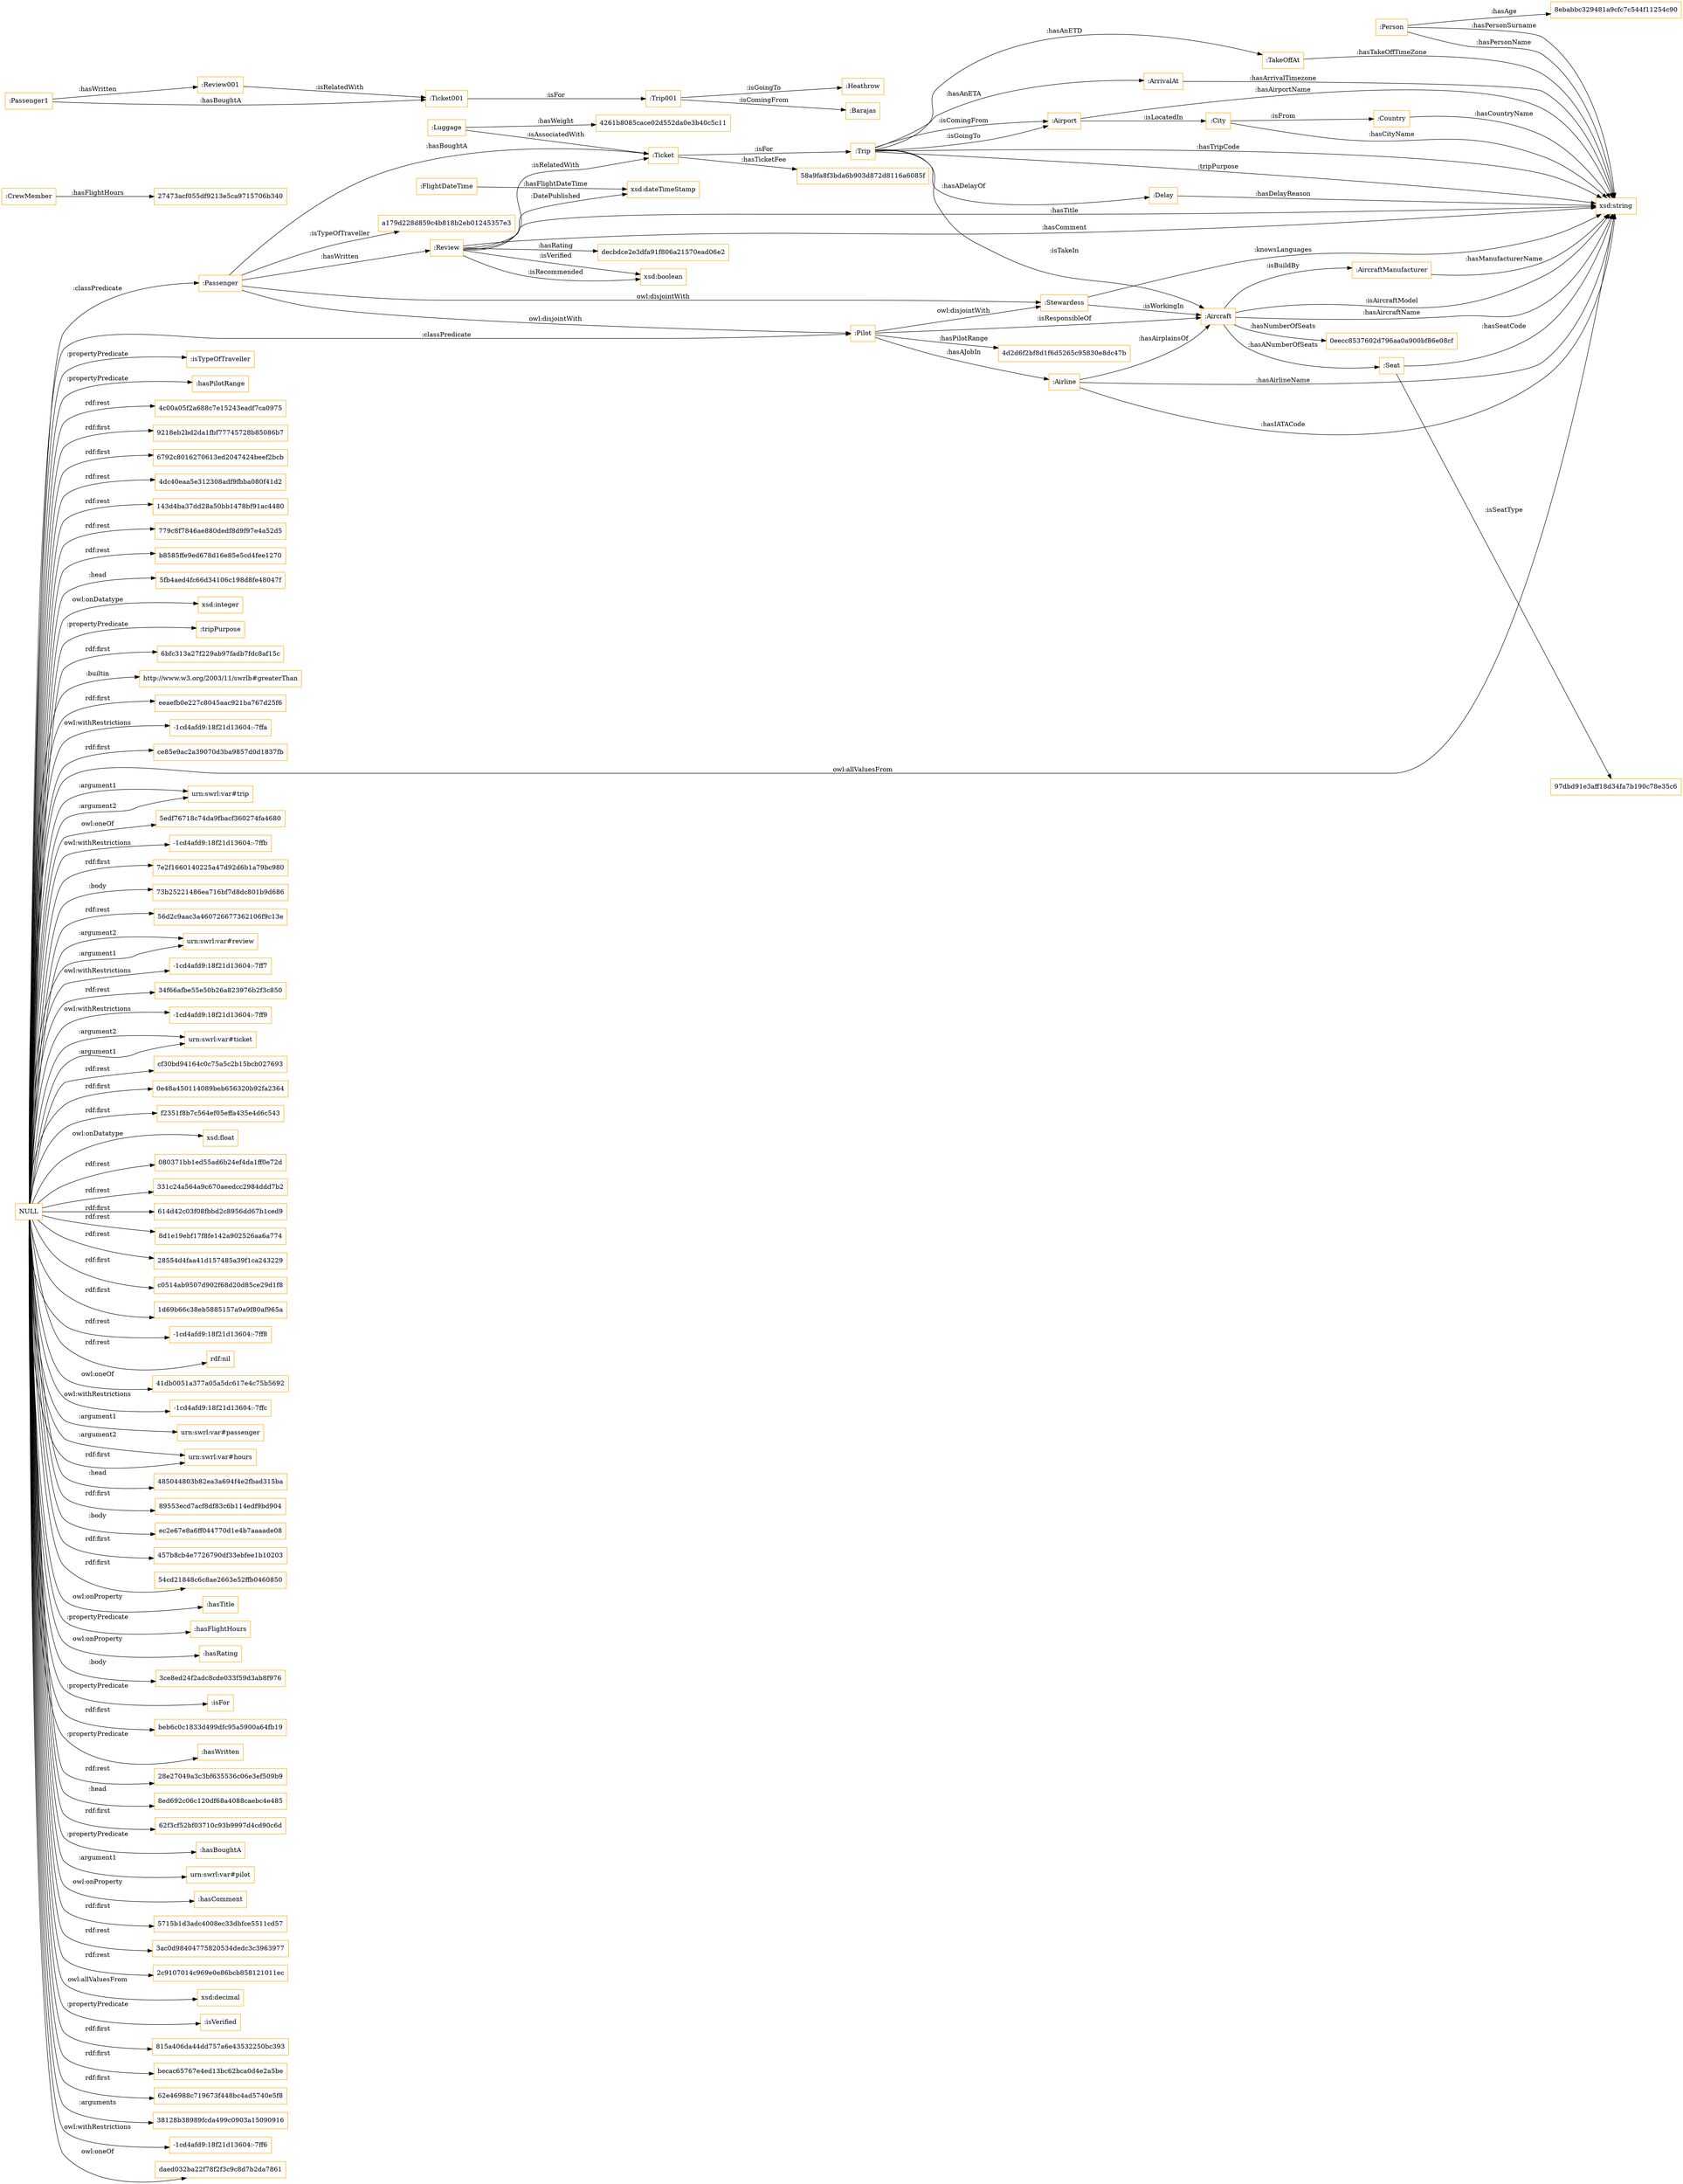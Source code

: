 digraph ar2dtool_diagram { 
rankdir=LR;
size="1501"
node [shape = rectangle, color="orange"]; ":Delay" ":FlightDateTime" ":CrewMember" ":City" ":Person" ":AircraftManufacturer" ":Aircraft" ":Review" ":Trip" ":Passenger" ":Seat" ":TakeOffAt" ":Pilot" ":Airline" ":ArrivalAt" ":Country" ":Ticket" ":Airport" ":Luggage" ":Stewardess" ; /*classes style*/
	"NULL" -> ":isTypeOfTraveller" [ label = ":propertyPredicate" ];
	"NULL" -> ":hasPilotRange" [ label = ":propertyPredicate" ];
	"NULL" -> "4c00a05f2a688c7e15243eadf7ca0975" [ label = "rdf:rest" ];
	"NULL" -> "9218eb2bd2da1fbf77745728b85086b7" [ label = "rdf:first" ];
	"NULL" -> "6792c8016270613ed2047424beef2bcb" [ label = "rdf:first" ];
	"NULL" -> "4dc40eaa5e312308adf9fbba080f41d2" [ label = "rdf:rest" ];
	"NULL" -> "143d4ba37dd28a50bb1478bf91ac4480" [ label = "rdf:rest" ];
	"NULL" -> "779c8f7846ae880dedf8d9f97e4a52d5" [ label = "rdf:rest" ];
	"NULL" -> "b8585ffe9ed678d16e85e5cd4fee1270" [ label = "rdf:rest" ];
	"NULL" -> "5fb4aed4fc66d34106c198d8fe48047f" [ label = ":head" ];
	"NULL" -> "xsd:integer" [ label = "owl:onDatatype" ];
	"NULL" -> ":tripPurpose" [ label = ":propertyPredicate" ];
	"NULL" -> "6bfc313a27f229ab97fadb7fdc8af15c" [ label = "rdf:first" ];
	"NULL" -> "http://www.w3.org/2003/11/swrlb#greaterThan" [ label = ":builtin" ];
	"NULL" -> "eeaefb0e227c8045aac921ba767d25f6" [ label = "rdf:first" ];
	"NULL" -> "-1cd4afd9:18f21d13604:-7ffa" [ label = "owl:withRestrictions" ];
	"NULL" -> "ce85e9ac2a39070d3ba9857d0d1837fb" [ label = "rdf:first" ];
	"NULL" -> "xsd:string" [ label = "owl:allValuesFrom" ];
	"NULL" -> "urn:swrl:var#trip" [ label = ":argument2" ];
	"NULL" -> "5edf76718c74da9fbacf360274fa4680" [ label = "owl:oneOf" ];
	"NULL" -> "-1cd4afd9:18f21d13604:-7ffb" [ label = "owl:withRestrictions" ];
	"NULL" -> "7e2f1660140225a47d92d6b1a79bc980" [ label = "rdf:first" ];
	"NULL" -> "73b25221486ea716bf7d8dc801b9d686" [ label = ":body" ];
	"NULL" -> "56d2c9aac3a460726677362106f9c13e" [ label = "rdf:rest" ];
	"NULL" -> ":Passenger" [ label = ":classPredicate" ];
	"NULL" -> "urn:swrl:var#review" [ label = ":argument1" ];
	"NULL" -> "-1cd4afd9:18f21d13604:-7ff7" [ label = "owl:withRestrictions" ];
	"NULL" -> "34f66afbe55e50b26a823976b2f3c850" [ label = "rdf:rest" ];
	"NULL" -> "-1cd4afd9:18f21d13604:-7ff9" [ label = "owl:withRestrictions" ];
	"NULL" -> "urn:swrl:var#ticket" [ label = ":argument1" ];
	"NULL" -> "urn:swrl:var#ticket" [ label = ":argument2" ];
	"NULL" -> "cf30bd94164c0c75a5c2b15bcb027693" [ label = "rdf:rest" ];
	"NULL" -> "0e48a450114089beb656320b92fa2364" [ label = "rdf:first" ];
	"NULL" -> "f2351f8b7c564ef05effa435e4d6c543" [ label = "rdf:first" ];
	"NULL" -> "xsd:float" [ label = "owl:onDatatype" ];
	"NULL" -> "080371bb1ed55ad6b24ef4da1ff0e72d" [ label = "rdf:rest" ];
	"NULL" -> "331c24a564a9c670aeedcc2984ddd7b2" [ label = "rdf:rest" ];
	"NULL" -> "614d42c03f08fbbd2c8956dd67b1ced9" [ label = "rdf:first" ];
	"NULL" -> "8d1e19ebf17f8fe142a902526aa6a774" [ label = "rdf:rest" ];
	"NULL" -> "28554d4faa41d157485a39f1ca243229" [ label = "rdf:rest" ];
	"NULL" -> "c0514ab9507d902f68d20d85ce29d1f8" [ label = "rdf:first" ];
	"NULL" -> "1d69b66c38eb5885157a9a9f80af965a" [ label = "rdf:first" ];
	"NULL" -> "-1cd4afd9:18f21d13604:-7ff8" [ label = "rdf:rest" ];
	"NULL" -> "rdf:nil" [ label = "rdf:rest" ];
	"NULL" -> "41db0051a377a05a5dc617e4c75b5692" [ label = "owl:oneOf" ];
	"NULL" -> "-1cd4afd9:18f21d13604:-7ffc" [ label = "owl:withRestrictions" ];
	"NULL" -> "urn:swrl:var#passenger" [ label = ":argument1" ];
	"NULL" -> "urn:swrl:var#trip" [ label = ":argument1" ];
	"NULL" -> "urn:swrl:var#hours" [ label = "rdf:first" ];
	"NULL" -> "485044803b82ea3a694f4e2fbad315ba" [ label = ":head" ];
	"NULL" -> "89553ecd7acf8df83c6b114edf9bd904" [ label = "rdf:first" ];
	"NULL" -> "ec2e67e8a6ff044770d1e4b7aaaade08" [ label = ":body" ];
	"NULL" -> "457b8cb4e7726790df33ebfee1b10203" [ label = "rdf:first" ];
	"NULL" -> "54cd21848c6c8ae2663e52ffb0460850" [ label = "rdf:first" ];
	"NULL" -> ":hasTitle" [ label = "owl:onProperty" ];
	"NULL" -> "urn:swrl:var#hours" [ label = ":argument2" ];
	"NULL" -> ":hasFlightHours" [ label = ":propertyPredicate" ];
	"NULL" -> ":hasRating" [ label = "owl:onProperty" ];
	"NULL" -> "3ce8ed24f2adc8cde033f59d3ab8f976" [ label = ":body" ];
	"NULL" -> ":isFor" [ label = ":propertyPredicate" ];
	"NULL" -> "beb6c0c1833d499dfc95a5900a64fb19" [ label = "rdf:first" ];
	"NULL" -> ":hasWritten" [ label = ":propertyPredicate" ];
	"NULL" -> "28e27049a3c3bf635536c06e3ef509b9" [ label = "rdf:rest" ];
	"NULL" -> "8ed692c06c120df68a4088caebc4e485" [ label = ":head" ];
	"NULL" -> "62f3cf52bf03710c93b9997d4cd90c6d" [ label = "rdf:first" ];
	"NULL" -> ":hasBoughtA" [ label = ":propertyPredicate" ];
	"NULL" -> "urn:swrl:var#pilot" [ label = ":argument1" ];
	"NULL" -> ":hasComment" [ label = "owl:onProperty" ];
	"NULL" -> "5715b1d3adc4008ec33dbfce5511cd57" [ label = "rdf:first" ];
	"NULL" -> "urn:swrl:var#review" [ label = ":argument2" ];
	"NULL" -> "3ac0d98404775820534dedc3c3963977" [ label = "rdf:rest" ];
	"NULL" -> "2c9107014c969e0e86bcb858121011ec" [ label = "rdf:rest" ];
	"NULL" -> "xsd:decimal" [ label = "owl:allValuesFrom" ];
	"NULL" -> ":Pilot" [ label = ":classPredicate" ];
	"NULL" -> ":isVerified" [ label = ":propertyPredicate" ];
	"NULL" -> "815a406da44dd757a6e43532250bc393" [ label = "rdf:first" ];
	"NULL" -> "becac65767e4ed13bc62bca0d4e2a5be" [ label = "rdf:first" ];
	"NULL" -> "62e46988c719673f448bc4ad5740e5f8" [ label = "rdf:first" ];
	"NULL" -> "38128b38989fcda499c0903a15090916" [ label = ":arguments" ];
	"NULL" -> "-1cd4afd9:18f21d13604:-7ff6" [ label = "owl:withRestrictions" ];
	"NULL" -> "daed032ba22f78f2f3c9c8d7b2da7861" [ label = "owl:oneOf" ];
	":Passenger1" -> ":Review001" [ label = ":hasWritten" ];
	":Passenger1" -> ":Ticket001" [ label = ":hasBoughtA" ];
	":Ticket001" -> ":Trip001" [ label = ":isFor" ];
	":Pilot" -> ":Stewardess" [ label = "owl:disjointWith" ];
	":Passenger" -> ":Stewardess" [ label = "owl:disjointWith" ];
	":Passenger" -> ":Pilot" [ label = "owl:disjointWith" ];
	":Trip001" -> ":Heathrow" [ label = ":isGoingTo" ];
	":Trip001" -> ":Barajas" [ label = ":isComingFrom" ];
	":Review001" -> ":Ticket001" [ label = ":isRelatedWith" ];
	":Passenger" -> ":Review" [ label = ":hasWritten" ];
	":Passenger" -> ":Ticket" [ label = ":hasBoughtA" ];
	":Review" -> "xsd:dateTimeStamp" [ label = ":DatePublished" ];
	":Airport" -> "xsd:string" [ label = ":hasAirportName" ];
	":Aircraft" -> "0eecc8537602d796aa0a900bf86e08cf" [ label = ":hasNumberOfSeats" ];
	":Airline" -> "xsd:string" [ label = ":hasAirlineName" ];
	":Person" -> "xsd:string" [ label = ":hasPersonSurname" ];
	":Trip" -> ":Delay" [ label = ":hasADelayOf" ];
	":Pilot" -> "4d2d6f2bf8d1f6d5265c95830e8dc47b" [ label = ":hasPilotRange" ];
	":Country" -> "xsd:string" [ label = ":hasCountryName" ];
	":Ticket" -> "58a9fa8f3bda6b903d872d8116a6085f" [ label = ":hasTicketFee" ];
	":Seat" -> "97dbd91e3aff18d34fa7b190c78e35c6" [ label = ":isSeatType" ];
	":Review" -> ":Ticket" [ label = ":isRelatedWith" ];
	":Passenger" -> "a179d228d859c4b818b2eb01245357e3" [ label = ":isTypeOfTraveller" ];
	":FlightDateTime" -> "xsd:dateTimeStamp" [ label = ":hasFlightDateTime" ];
	":Trip" -> "xsd:string" [ label = ":hasTripCode" ];
	":Person" -> "xsd:string" [ label = ":hasPersonName" ];
	":Delay" -> "xsd:string" [ label = ":hasDelayReason" ];
	":Aircraft" -> "xsd:string" [ label = ":isAircraftModel" ];
	":Airline" -> "xsd:string" [ label = ":hasIATACode" ];
	":ArrivalAt" -> "xsd:string" [ label = ":hasArrivalTimezone" ];
	":Pilot" -> ":Aircraft" [ label = ":isResponsibleOf" ];
	":Pilot" -> ":Airline" [ label = ":hasAJobIn" ];
	":Trip" -> ":Airport" [ label = ":isComingFrom" ];
	":Review" -> "decbdce2e3dfa91f806a21570ead06e2" [ label = ":hasRating" ];
	":Luggage" -> ":Ticket" [ label = ":isAssociatedWith" ];
	":Aircraft" -> ":Seat" [ label = ":hasANumberOfSeats" ];
	":Aircraft" -> "xsd:string" [ label = ":hasAircraftName" ];
	":Stewardess" -> ":Aircraft" [ label = ":isWorkingIn" ];
	":Airport" -> ":City" [ label = ":isLocatedIn" ];
	":City" -> "xsd:string" [ label = ":hasCityName" ];
	":Luggage" -> "4261b8085cace02d552da0e3b40c5c11" [ label = ":hasWeight" ];
	":Airline" -> ":Aircraft" [ label = ":hasAirplainsOf" ];
	":Review" -> "xsd:string" [ label = ":hasTitle" ];
	":Review" -> "xsd:string" [ label = ":hasComment" ];
	":Review" -> "xsd:boolean" [ label = ":isVerified" ];
	":Ticket" -> ":Trip" [ label = ":isFor" ];
	":Trip" -> ":TakeOffAt" [ label = ":hasAnETD" ];
	":Trip" -> ":ArrivalAt" [ label = ":hasAnETA" ];
	":Trip" -> ":Airport" [ label = ":isGoingTo" ];
	":Trip" -> ":Aircraft" [ label = ":isTakeIn" ];
	":Review" -> "xsd:boolean" [ label = ":isRecommended" ];
	":Stewardess" -> "xsd:string" [ label = ":knowsLanguages" ];
	":Trip" -> "xsd:string" [ label = ":tripPurpose" ];
	":Person" -> "8ebabbc329481a9cfc7c544f11254c90" [ label = ":hasAge" ];
	":Aircraft" -> ":AircraftManufacturer" [ label = ":isBuildBy" ];
	":TakeOffAt" -> "xsd:string" [ label = ":hasTakeOffTimeZone" ];
	":AircraftManufacturer" -> "xsd:string" [ label = ":hasManufacturerName" ];
	":City" -> ":Country" [ label = ":isFrom" ];
	":Seat" -> "xsd:string" [ label = ":hasSeatCode" ];
	":CrewMember" -> "27473acf055df9213e5ca9715706b340" [ label = ":hasFlightHours" ];

}
